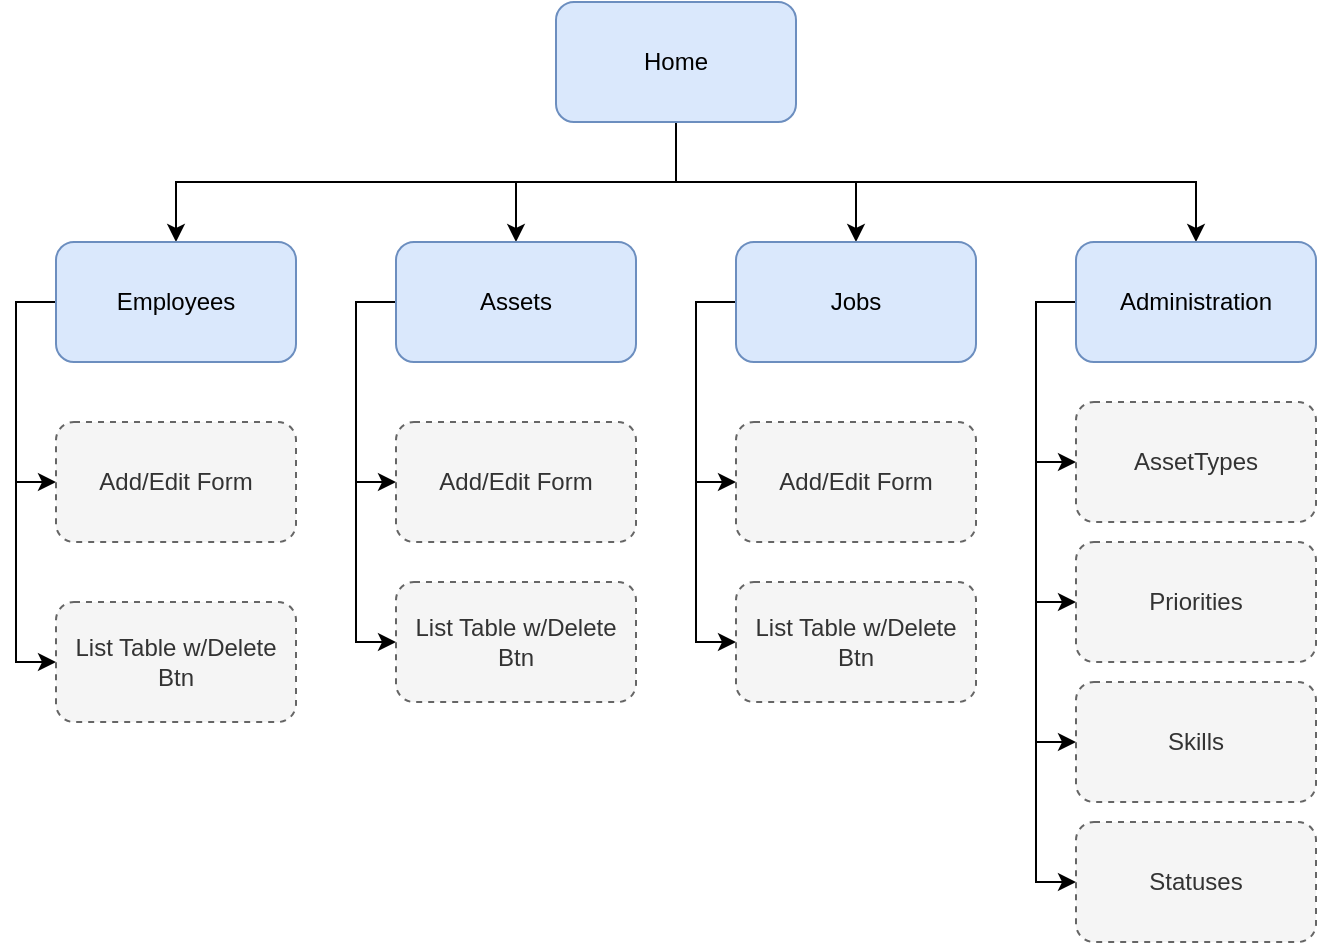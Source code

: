 <mxfile version="21.3.7" type="device">
  <diagram name="Page-1" id="GwTmL5Jptg0MmvJ5INwO">
    <mxGraphModel dx="1134" dy="614" grid="0" gridSize="10" guides="1" tooltips="1" connect="1" arrows="1" fold="1" page="1" pageScale="1" pageWidth="850" pageHeight="1100" background="none" math="0" shadow="0">
      <root>
        <mxCell id="0" />
        <mxCell id="1" parent="0" />
        <mxCell id="5iR24Ttc8lTDf9j6z3ED-7" style="edgeStyle=orthogonalEdgeStyle;rounded=0;orthogonalLoop=1;jettySize=auto;html=1;exitX=0.5;exitY=1;exitDx=0;exitDy=0;entryX=0.5;entryY=0;entryDx=0;entryDy=0;" edge="1" parent="1" source="5iR24Ttc8lTDf9j6z3ED-1" target="5iR24Ttc8lTDf9j6z3ED-2">
          <mxGeometry relative="1" as="geometry" />
        </mxCell>
        <mxCell id="5iR24Ttc8lTDf9j6z3ED-28" value="" style="edgeStyle=orthogonalEdgeStyle;rounded=0;orthogonalLoop=1;jettySize=auto;html=1;" edge="1" parent="1" source="5iR24Ttc8lTDf9j6z3ED-1" target="5iR24Ttc8lTDf9j6z3ED-5">
          <mxGeometry relative="1" as="geometry" />
        </mxCell>
        <mxCell id="5iR24Ttc8lTDf9j6z3ED-29" style="edgeStyle=orthogonalEdgeStyle;rounded=0;orthogonalLoop=1;jettySize=auto;html=1;exitX=0.5;exitY=1;exitDx=0;exitDy=0;entryX=0.5;entryY=0;entryDx=0;entryDy=0;" edge="1" parent="1" source="5iR24Ttc8lTDf9j6z3ED-1" target="5iR24Ttc8lTDf9j6z3ED-6">
          <mxGeometry relative="1" as="geometry" />
        </mxCell>
        <mxCell id="5iR24Ttc8lTDf9j6z3ED-30" style="edgeStyle=orthogonalEdgeStyle;rounded=0;orthogonalLoop=1;jettySize=auto;html=1;exitX=0.5;exitY=1;exitDx=0;exitDy=0;" edge="1" parent="1" source="5iR24Ttc8lTDf9j6z3ED-1" target="5iR24Ttc8lTDf9j6z3ED-4">
          <mxGeometry relative="1" as="geometry" />
        </mxCell>
        <mxCell id="5iR24Ttc8lTDf9j6z3ED-1" value="Home" style="rounded=1;whiteSpace=wrap;html=1;fillColor=#dae8fc;strokeColor=#6c8ebf;" vertex="1" parent="1">
          <mxGeometry x="290" y="20" width="120" height="60" as="geometry" />
        </mxCell>
        <mxCell id="5iR24Ttc8lTDf9j6z3ED-13" style="edgeStyle=orthogonalEdgeStyle;rounded=0;orthogonalLoop=1;jettySize=auto;html=1;exitX=0;exitY=0.5;exitDx=0;exitDy=0;entryX=0;entryY=0.5;entryDx=0;entryDy=0;" edge="1" parent="1" source="5iR24Ttc8lTDf9j6z3ED-2" target="5iR24Ttc8lTDf9j6z3ED-11">
          <mxGeometry relative="1" as="geometry" />
        </mxCell>
        <mxCell id="5iR24Ttc8lTDf9j6z3ED-14" style="edgeStyle=orthogonalEdgeStyle;rounded=0;orthogonalLoop=1;jettySize=auto;html=1;exitX=0;exitY=0.5;exitDx=0;exitDy=0;entryX=0;entryY=0.5;entryDx=0;entryDy=0;" edge="1" parent="1" source="5iR24Ttc8lTDf9j6z3ED-2" target="5iR24Ttc8lTDf9j6z3ED-12">
          <mxGeometry relative="1" as="geometry" />
        </mxCell>
        <mxCell id="5iR24Ttc8lTDf9j6z3ED-2" value="Employees" style="rounded=1;whiteSpace=wrap;html=1;fillColor=#dae8fc;strokeColor=#6c8ebf;" vertex="1" parent="1">
          <mxGeometry x="40" y="140" width="120" height="60" as="geometry" />
        </mxCell>
        <mxCell id="5iR24Ttc8lTDf9j6z3ED-17" style="edgeStyle=orthogonalEdgeStyle;rounded=0;orthogonalLoop=1;jettySize=auto;html=1;exitX=0;exitY=0.5;exitDx=0;exitDy=0;entryX=0;entryY=0.5;entryDx=0;entryDy=0;" edge="1" parent="1" source="5iR24Ttc8lTDf9j6z3ED-4" target="5iR24Ttc8lTDf9j6z3ED-15">
          <mxGeometry relative="1" as="geometry" />
        </mxCell>
        <mxCell id="5iR24Ttc8lTDf9j6z3ED-18" style="edgeStyle=orthogonalEdgeStyle;rounded=0;orthogonalLoop=1;jettySize=auto;html=1;exitX=0;exitY=0.5;exitDx=0;exitDy=0;entryX=0;entryY=0.5;entryDx=0;entryDy=0;" edge="1" parent="1" source="5iR24Ttc8lTDf9j6z3ED-4" target="5iR24Ttc8lTDf9j6z3ED-16">
          <mxGeometry relative="1" as="geometry" />
        </mxCell>
        <mxCell id="5iR24Ttc8lTDf9j6z3ED-4" value="Assets" style="rounded=1;whiteSpace=wrap;html=1;fillColor=#dae8fc;strokeColor=#6c8ebf;" vertex="1" parent="1">
          <mxGeometry x="210" y="140" width="120" height="60" as="geometry" />
        </mxCell>
        <mxCell id="5iR24Ttc8lTDf9j6z3ED-21" style="edgeStyle=orthogonalEdgeStyle;rounded=0;orthogonalLoop=1;jettySize=auto;html=1;exitX=0;exitY=0.5;exitDx=0;exitDy=0;entryX=0;entryY=0.5;entryDx=0;entryDy=0;" edge="1" parent="1" source="5iR24Ttc8lTDf9j6z3ED-5" target="5iR24Ttc8lTDf9j6z3ED-19">
          <mxGeometry relative="1" as="geometry" />
        </mxCell>
        <mxCell id="5iR24Ttc8lTDf9j6z3ED-22" style="edgeStyle=orthogonalEdgeStyle;rounded=0;orthogonalLoop=1;jettySize=auto;html=1;exitX=0;exitY=0.5;exitDx=0;exitDy=0;entryX=0;entryY=0.5;entryDx=0;entryDy=0;" edge="1" parent="1" source="5iR24Ttc8lTDf9j6z3ED-5" target="5iR24Ttc8lTDf9j6z3ED-20">
          <mxGeometry relative="1" as="geometry" />
        </mxCell>
        <mxCell id="5iR24Ttc8lTDf9j6z3ED-5" value="Jobs" style="rounded=1;whiteSpace=wrap;html=1;fillColor=#dae8fc;strokeColor=#6c8ebf;" vertex="1" parent="1">
          <mxGeometry x="380" y="140" width="120" height="60" as="geometry" />
        </mxCell>
        <mxCell id="5iR24Ttc8lTDf9j6z3ED-27" style="edgeStyle=orthogonalEdgeStyle;rounded=0;orthogonalLoop=1;jettySize=auto;html=1;exitX=0;exitY=0.5;exitDx=0;exitDy=0;entryX=0;entryY=0.5;entryDx=0;entryDy=0;" edge="1" parent="1" source="5iR24Ttc8lTDf9j6z3ED-6" target="5iR24Ttc8lTDf9j6z3ED-23">
          <mxGeometry relative="1" as="geometry" />
        </mxCell>
        <mxCell id="5iR24Ttc8lTDf9j6z3ED-31" style="edgeStyle=orthogonalEdgeStyle;rounded=0;orthogonalLoop=1;jettySize=auto;html=1;exitX=0;exitY=0.5;exitDx=0;exitDy=0;entryX=0;entryY=0.5;entryDx=0;entryDy=0;" edge="1" parent="1" source="5iR24Ttc8lTDf9j6z3ED-6" target="5iR24Ttc8lTDf9j6z3ED-24">
          <mxGeometry relative="1" as="geometry" />
        </mxCell>
        <mxCell id="5iR24Ttc8lTDf9j6z3ED-33" style="edgeStyle=orthogonalEdgeStyle;rounded=0;orthogonalLoop=1;jettySize=auto;html=1;exitX=0;exitY=0.5;exitDx=0;exitDy=0;entryX=0;entryY=0.5;entryDx=0;entryDy=0;" edge="1" parent="1" source="5iR24Ttc8lTDf9j6z3ED-6" target="5iR24Ttc8lTDf9j6z3ED-25">
          <mxGeometry relative="1" as="geometry" />
        </mxCell>
        <mxCell id="5iR24Ttc8lTDf9j6z3ED-35" style="edgeStyle=orthogonalEdgeStyle;rounded=0;orthogonalLoop=1;jettySize=auto;html=1;exitX=0;exitY=0.5;exitDx=0;exitDy=0;entryX=0;entryY=0.5;entryDx=0;entryDy=0;" edge="1" parent="1" source="5iR24Ttc8lTDf9j6z3ED-6" target="5iR24Ttc8lTDf9j6z3ED-26">
          <mxGeometry relative="1" as="geometry" />
        </mxCell>
        <mxCell id="5iR24Ttc8lTDf9j6z3ED-6" value="Administration" style="rounded=1;whiteSpace=wrap;html=1;fillColor=#dae8fc;strokeColor=#6c8ebf;" vertex="1" parent="1">
          <mxGeometry x="550" y="140" width="120" height="60" as="geometry" />
        </mxCell>
        <mxCell id="5iR24Ttc8lTDf9j6z3ED-11" value="Add/Edit Form" style="rounded=1;whiteSpace=wrap;html=1;dashed=1;fillColor=#f5f5f5;fontColor=#333333;strokeColor=#666666;" vertex="1" parent="1">
          <mxGeometry x="40" y="230" width="120" height="60" as="geometry" />
        </mxCell>
        <mxCell id="5iR24Ttc8lTDf9j6z3ED-12" value="List Table w/Delete Btn" style="rounded=1;whiteSpace=wrap;html=1;dashed=1;fillColor=#f5f5f5;fontColor=#333333;strokeColor=#666666;" vertex="1" parent="1">
          <mxGeometry x="40" y="320" width="120" height="60" as="geometry" />
        </mxCell>
        <mxCell id="5iR24Ttc8lTDf9j6z3ED-15" value="Add/Edit Form" style="rounded=1;whiteSpace=wrap;html=1;dashed=1;fillColor=#f5f5f5;fontColor=#333333;strokeColor=#666666;" vertex="1" parent="1">
          <mxGeometry x="210" y="230" width="120" height="60" as="geometry" />
        </mxCell>
        <mxCell id="5iR24Ttc8lTDf9j6z3ED-16" value="List Table w/Delete Btn" style="rounded=1;whiteSpace=wrap;html=1;dashed=1;fillColor=#f5f5f5;fontColor=#333333;strokeColor=#666666;" vertex="1" parent="1">
          <mxGeometry x="210" y="310" width="120" height="60" as="geometry" />
        </mxCell>
        <mxCell id="5iR24Ttc8lTDf9j6z3ED-19" value="Add/Edit Form" style="rounded=1;whiteSpace=wrap;html=1;dashed=1;fillColor=#f5f5f5;fontColor=#333333;strokeColor=#666666;" vertex="1" parent="1">
          <mxGeometry x="380" y="230" width="120" height="60" as="geometry" />
        </mxCell>
        <mxCell id="5iR24Ttc8lTDf9j6z3ED-20" value="List Table w/Delete Btn" style="rounded=1;whiteSpace=wrap;html=1;dashed=1;fillColor=#f5f5f5;fontColor=#333333;strokeColor=#666666;" vertex="1" parent="1">
          <mxGeometry x="380" y="310" width="120" height="60" as="geometry" />
        </mxCell>
        <mxCell id="5iR24Ttc8lTDf9j6z3ED-23" value="AssetTypes" style="rounded=1;whiteSpace=wrap;html=1;dashed=1;fillColor=#f5f5f5;fontColor=#333333;strokeColor=#666666;" vertex="1" parent="1">
          <mxGeometry x="550" y="220" width="120" height="60" as="geometry" />
        </mxCell>
        <mxCell id="5iR24Ttc8lTDf9j6z3ED-24" value="Priorities" style="rounded=1;whiteSpace=wrap;html=1;dashed=1;fillColor=#f5f5f5;fontColor=#333333;strokeColor=#666666;" vertex="1" parent="1">
          <mxGeometry x="550" y="290" width="120" height="60" as="geometry" />
        </mxCell>
        <mxCell id="5iR24Ttc8lTDf9j6z3ED-25" value="Skills" style="rounded=1;whiteSpace=wrap;html=1;dashed=1;fillColor=#f5f5f5;fontColor=#333333;strokeColor=#666666;" vertex="1" parent="1">
          <mxGeometry x="550" y="360" width="120" height="60" as="geometry" />
        </mxCell>
        <mxCell id="5iR24Ttc8lTDf9j6z3ED-26" value="Statuses" style="rounded=1;whiteSpace=wrap;html=1;dashed=1;fillColor=#f5f5f5;fontColor=#333333;strokeColor=#666666;" vertex="1" parent="1">
          <mxGeometry x="550" y="430" width="120" height="60" as="geometry" />
        </mxCell>
      </root>
    </mxGraphModel>
  </diagram>
</mxfile>
